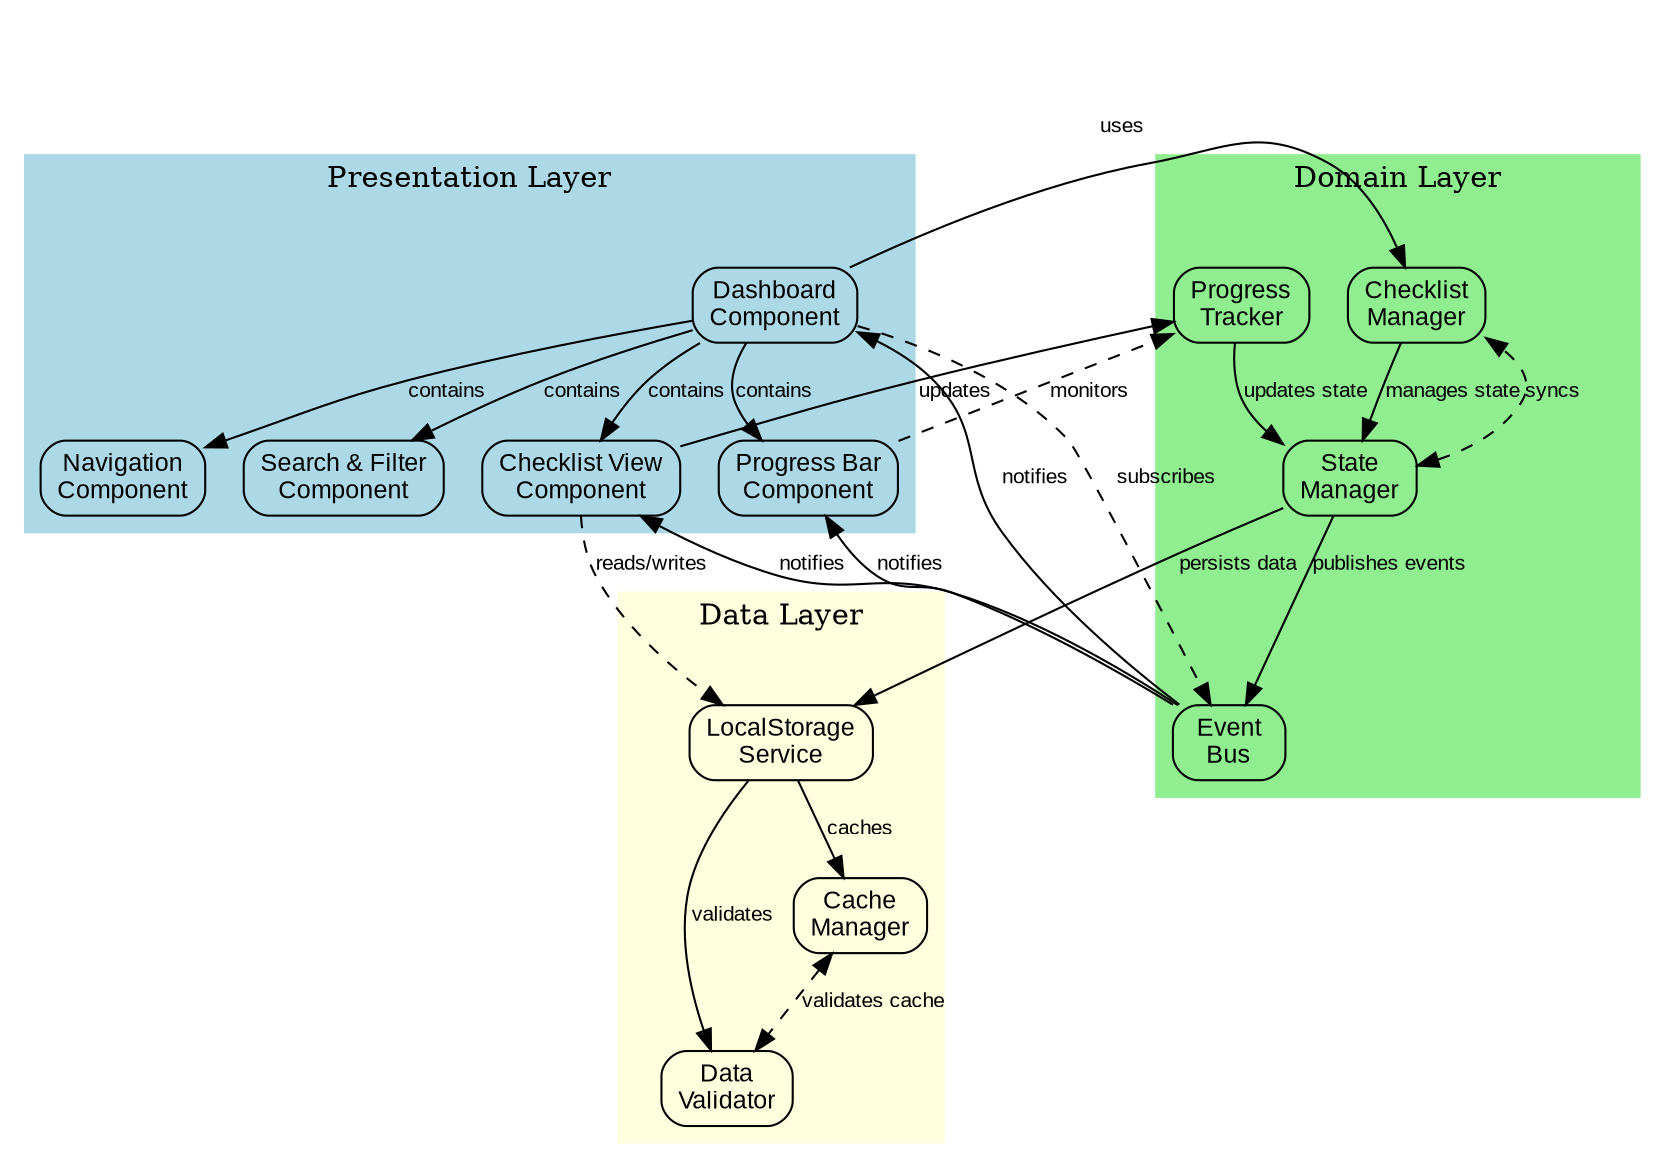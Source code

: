 digraph G {
    rankdir=TB;
    compound=true;
    node [shape=box, style=rounded, fontname="Arial", fontsize=12];
    edge [fontname="Arial", fontsize=10];

    /* Component Clusters */
    subgraph cluster_presentation {
        label="Presentation Layer";
        style=filled;
        color=lightblue;
        
        Dashboard [label="Dashboard\nComponent"];
        Navigation [label="Navigation\nComponent"];
        ChecklistView [label="Checklist View\nComponent"];
        ProgressBar [label="Progress Bar\nComponent"];
        SearchFilter [label="Search & Filter\nComponent"];
    }

    subgraph cluster_domain {
        label="Domain Layer";
        style=filled;
        color=lightgreen;
        
        ChecklistManager [label="Checklist\nManager"];
        ProgressTracker [label="Progress\nTracker"];
        StateManager [label="State\nManager"];
        EventBus [label="Event\nBus"];
    }

    subgraph cluster_data {
        label="Data Layer";
        style=filled;
        color=lightyellow;
        
        LocalStorageService [label="LocalStorage\nService"];
        DataValidator [label="Data\nValidator"];
        CacheManager [label="Cache\nManager"];
    }

    /* Dependencies */
    Dashboard -> {Navigation ChecklistView ProgressBar SearchFilter} [label="contains"];
    Dashboard -> ChecklistManager [label="uses"];
    ChecklistView -> ProgressTracker [label="updates"];
    
    ChecklistManager -> StateManager [label="manages state"];
    ProgressTracker -> StateManager [label="updates state"];
    
    StateManager -> EventBus [label="publishes events"];
    EventBus -> {Dashboard ChecklistView ProgressBar} [label="notifies"];
    
    StateManager -> LocalStorageService [label="persists data"];
    LocalStorageService -> DataValidator [label="validates"];
    LocalStorageService -> CacheManager [label="caches"];
    
    /* Cross-Layer Dependencies */
    edge [style=dashed];
    Dashboard -> EventBus [label="subscribes"];
    ChecklistView -> LocalStorageService [label="reads/writes"];
    ProgressBar -> ProgressTracker [label="monitors"];
    
    /* Bidirectional Relationships */
    edge [dir=both];
    StateManager -> ChecklistManager [label="syncs"];
    CacheManager -> DataValidator [label="validates cache"];
}
